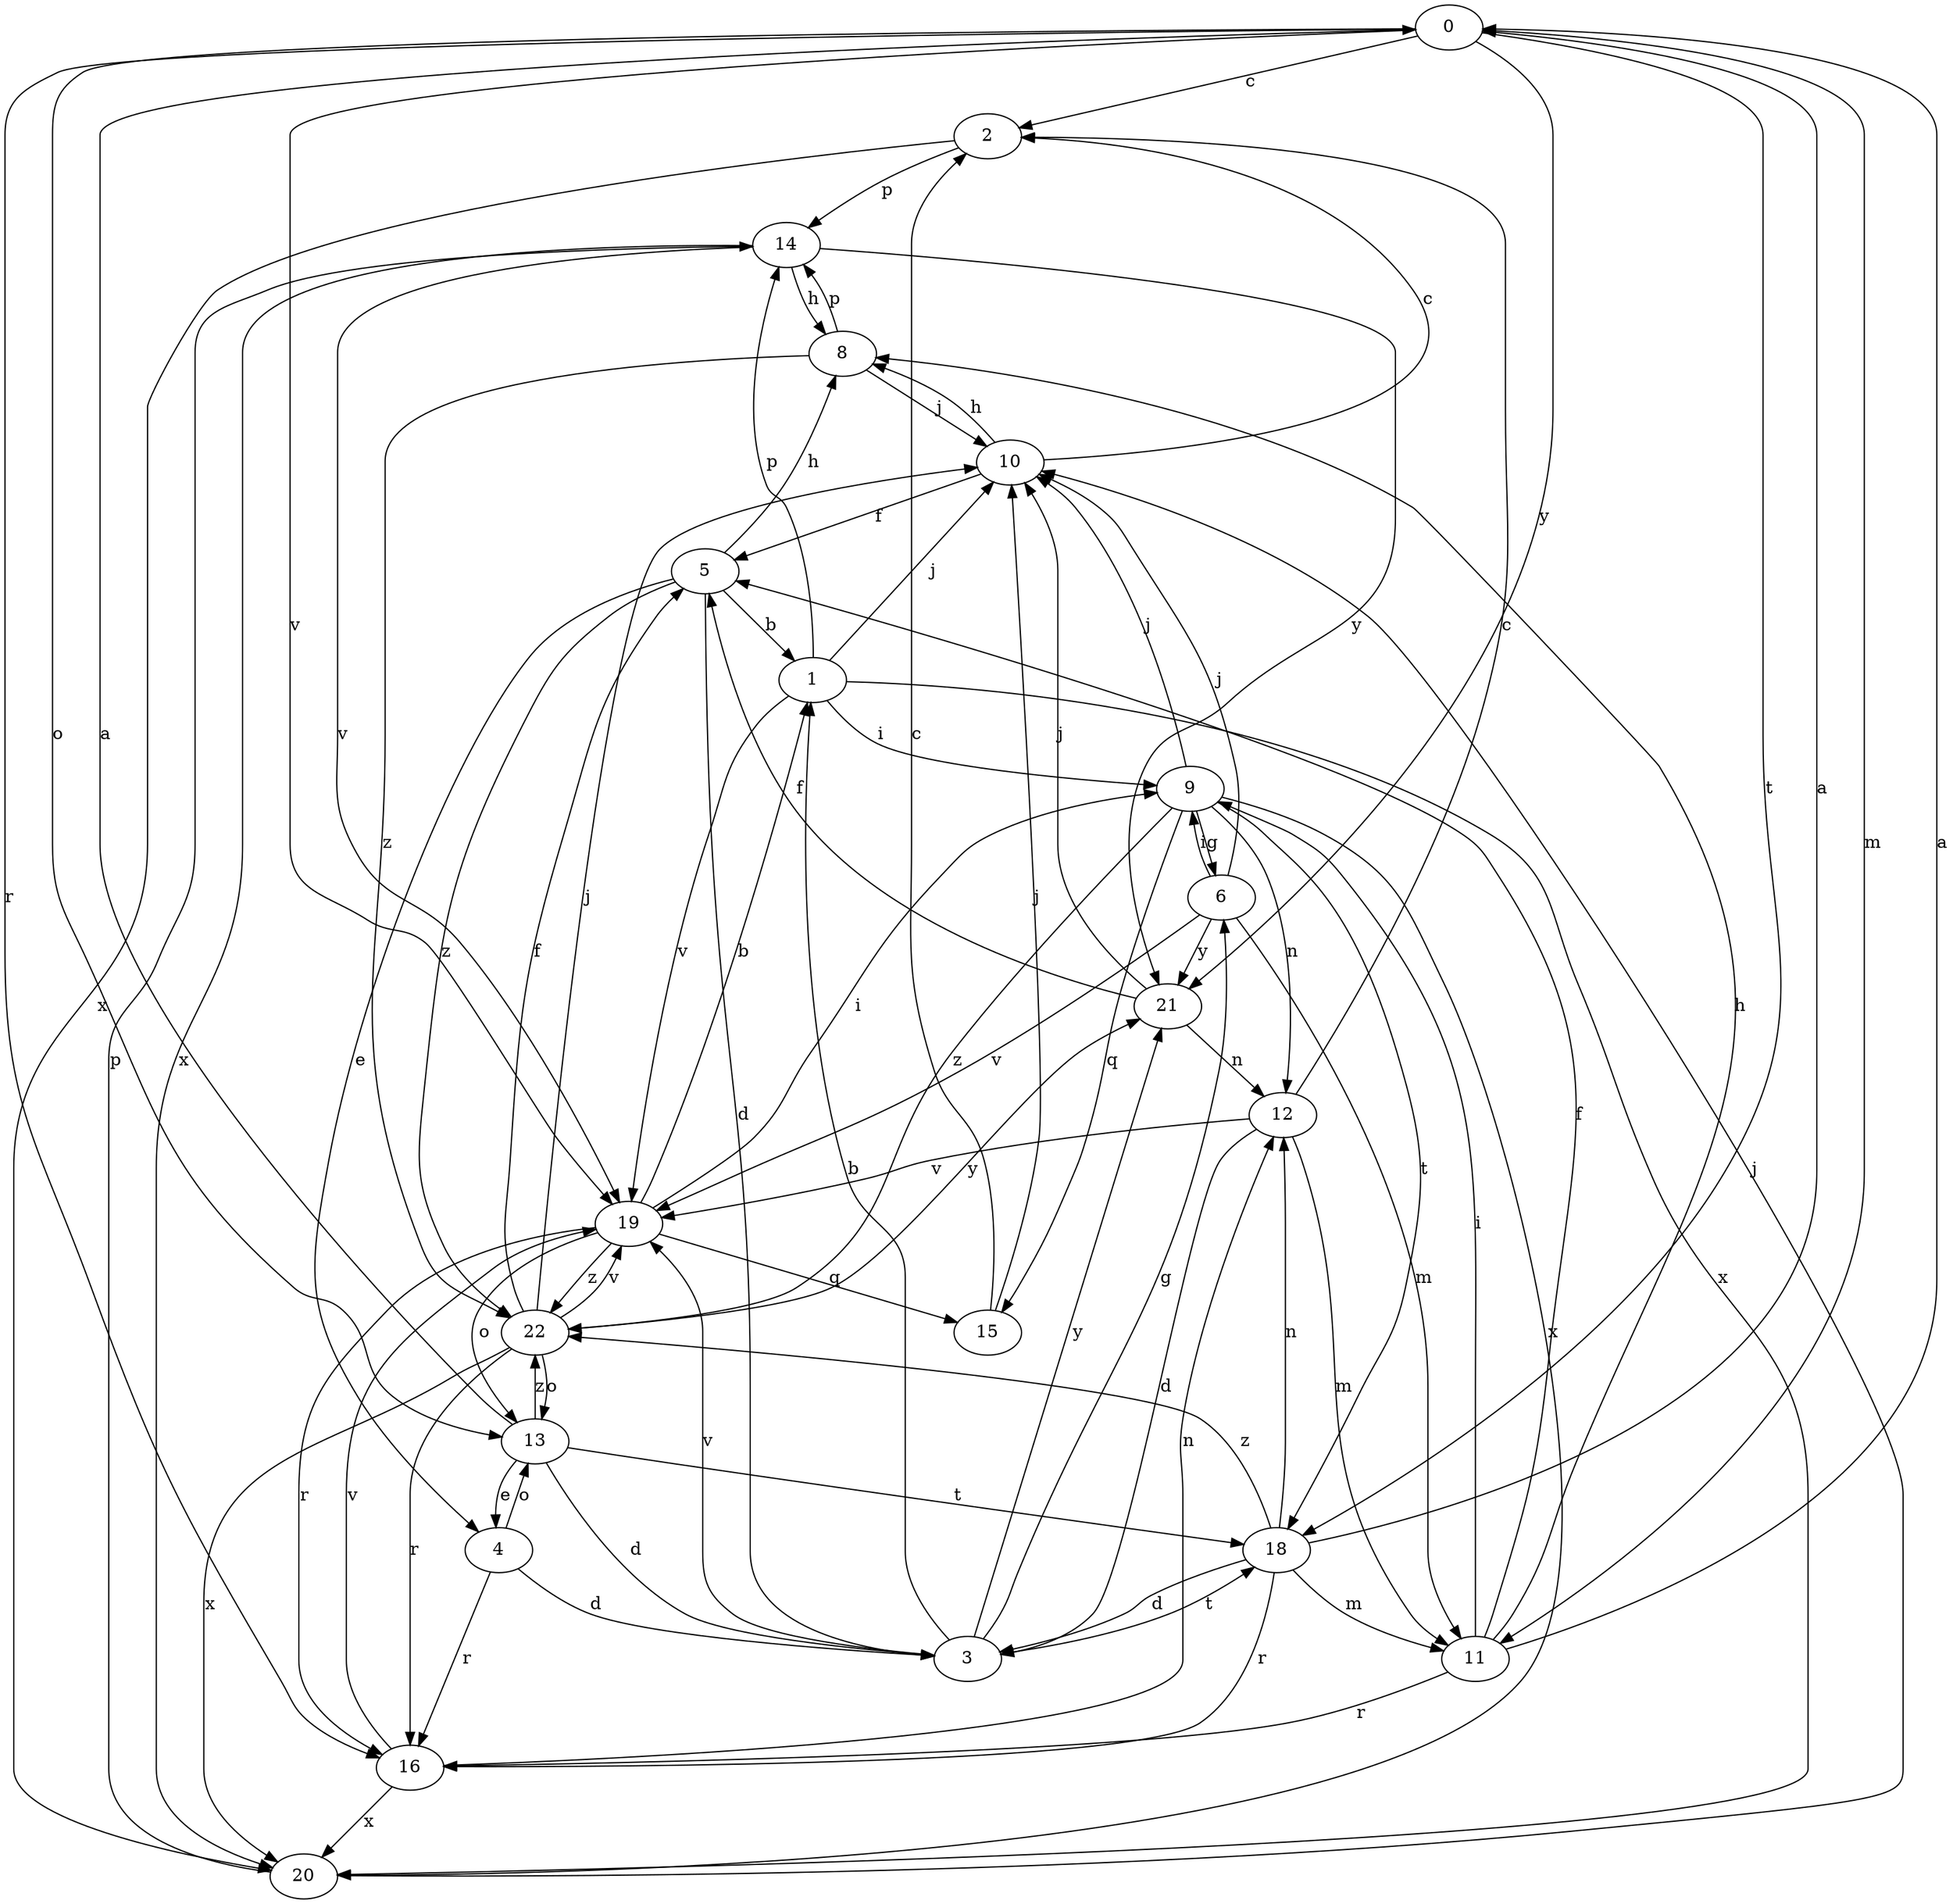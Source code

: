 strict digraph  {
0;
1;
2;
3;
4;
5;
6;
8;
9;
10;
11;
12;
13;
14;
15;
16;
18;
19;
20;
21;
22;
0 -> 2  [label=c];
0 -> 11  [label=m];
0 -> 13  [label=o];
0 -> 16  [label=r];
0 -> 18  [label=t];
0 -> 19  [label=v];
0 -> 21  [label=y];
1 -> 9  [label=i];
1 -> 10  [label=j];
1 -> 14  [label=p];
1 -> 19  [label=v];
1 -> 20  [label=x];
2 -> 14  [label=p];
2 -> 20  [label=x];
3 -> 1  [label=b];
3 -> 6  [label=g];
3 -> 18  [label=t];
3 -> 19  [label=v];
3 -> 21  [label=y];
4 -> 3  [label=d];
4 -> 13  [label=o];
4 -> 16  [label=r];
5 -> 1  [label=b];
5 -> 3  [label=d];
5 -> 4  [label=e];
5 -> 8  [label=h];
5 -> 22  [label=z];
6 -> 9  [label=i];
6 -> 10  [label=j];
6 -> 11  [label=m];
6 -> 19  [label=v];
6 -> 21  [label=y];
8 -> 10  [label=j];
8 -> 14  [label=p];
8 -> 22  [label=z];
9 -> 6  [label=g];
9 -> 10  [label=j];
9 -> 12  [label=n];
9 -> 15  [label=q];
9 -> 18  [label=t];
9 -> 20  [label=x];
9 -> 22  [label=z];
10 -> 2  [label=c];
10 -> 5  [label=f];
10 -> 8  [label=h];
11 -> 0  [label=a];
11 -> 5  [label=f];
11 -> 8  [label=h];
11 -> 9  [label=i];
11 -> 16  [label=r];
12 -> 2  [label=c];
12 -> 3  [label=d];
12 -> 11  [label=m];
12 -> 19  [label=v];
13 -> 0  [label=a];
13 -> 3  [label=d];
13 -> 4  [label=e];
13 -> 18  [label=t];
13 -> 22  [label=z];
14 -> 8  [label=h];
14 -> 19  [label=v];
14 -> 20  [label=x];
14 -> 21  [label=y];
15 -> 2  [label=c];
15 -> 10  [label=j];
16 -> 12  [label=n];
16 -> 19  [label=v];
16 -> 20  [label=x];
18 -> 0  [label=a];
18 -> 3  [label=d];
18 -> 11  [label=m];
18 -> 12  [label=n];
18 -> 16  [label=r];
18 -> 22  [label=z];
19 -> 1  [label=b];
19 -> 9  [label=i];
19 -> 13  [label=o];
19 -> 15  [label=q];
19 -> 16  [label=r];
19 -> 22  [label=z];
20 -> 10  [label=j];
20 -> 14  [label=p];
21 -> 5  [label=f];
21 -> 10  [label=j];
21 -> 12  [label=n];
22 -> 5  [label=f];
22 -> 10  [label=j];
22 -> 13  [label=o];
22 -> 16  [label=r];
22 -> 19  [label=v];
22 -> 20  [label=x];
22 -> 21  [label=y];
}
